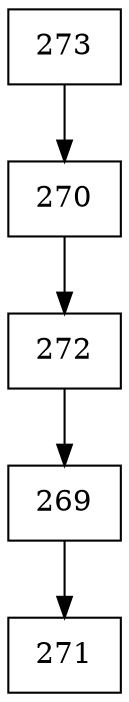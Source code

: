 digraph G {
  node [shape=record];
  node0 [label="{273}"];
  node0 -> node1;
  node1 [label="{270}"];
  node1 -> node2;
  node2 [label="{272}"];
  node2 -> node3;
  node3 [label="{269}"];
  node3 -> node4;
  node4 [label="{271}"];
}
